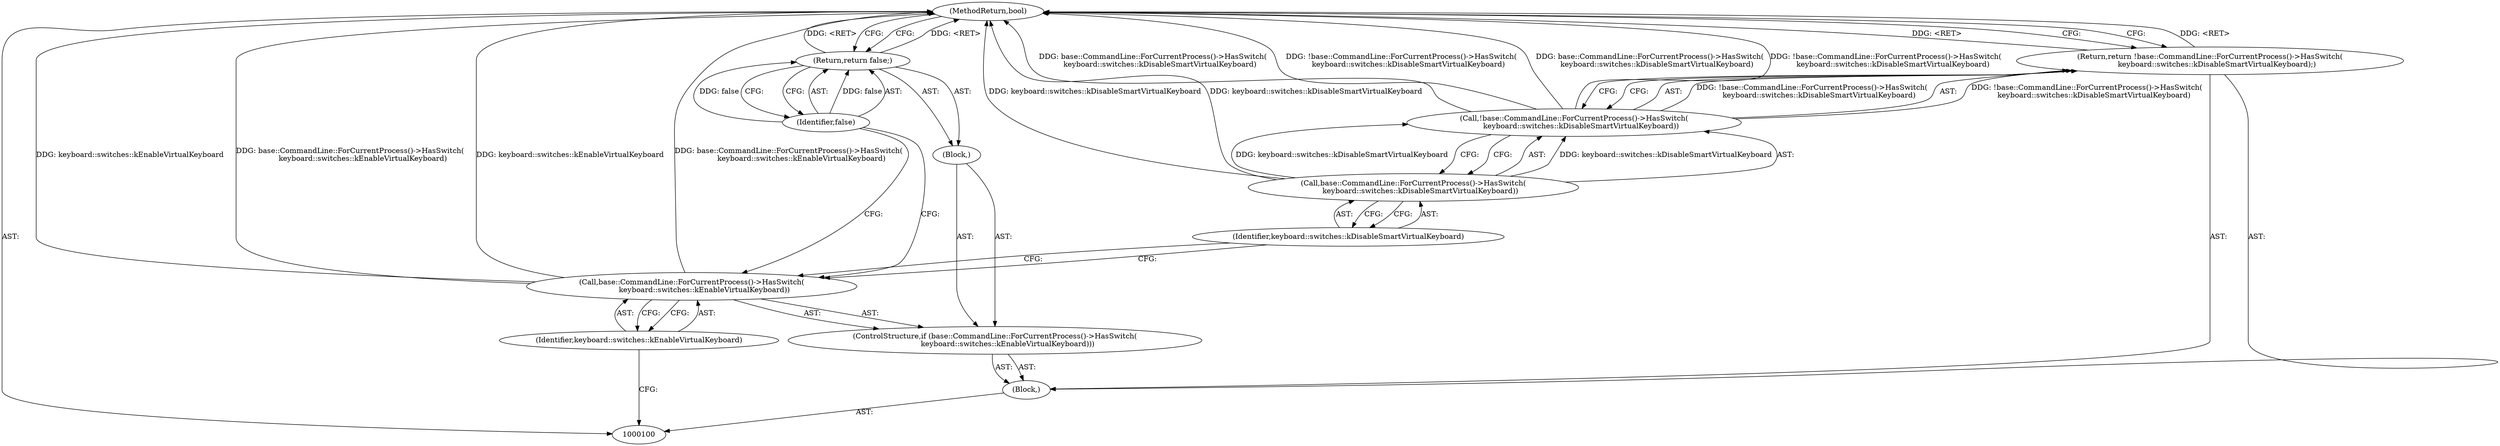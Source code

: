 digraph "1_Chrome_318530d771586b39056c0da7b8bdad03469a0dc4" {
"1000112" [label="(MethodReturn,bool)"];
"1000101" [label="(Block,)"];
"1000102" [label="(ControlStructure,if (base::CommandLine::ForCurrentProcess()->HasSwitch(\n           keyboard::switches::kEnableVirtualKeyboard)))"];
"1000103" [label="(Call,base::CommandLine::ForCurrentProcess()->HasSwitch(\n           keyboard::switches::kEnableVirtualKeyboard))"];
"1000104" [label="(Identifier,keyboard::switches::kEnableVirtualKeyboard)"];
"1000105" [label="(Block,)"];
"1000107" [label="(Identifier,false)"];
"1000106" [label="(Return,return false;)"];
"1000110" [label="(Call,base::CommandLine::ForCurrentProcess()->HasSwitch(\n      keyboard::switches::kDisableSmartVirtualKeyboard))"];
"1000108" [label="(Return,return !base::CommandLine::ForCurrentProcess()->HasSwitch(\n      keyboard::switches::kDisableSmartVirtualKeyboard);)"];
"1000109" [label="(Call,!base::CommandLine::ForCurrentProcess()->HasSwitch(\n      keyboard::switches::kDisableSmartVirtualKeyboard))"];
"1000111" [label="(Identifier,keyboard::switches::kDisableSmartVirtualKeyboard)"];
"1000112" -> "1000100"  [label="AST: "];
"1000112" -> "1000106"  [label="CFG: "];
"1000112" -> "1000108"  [label="CFG: "];
"1000108" -> "1000112"  [label="DDG: <RET>"];
"1000103" -> "1000112"  [label="DDG: keyboard::switches::kEnableVirtualKeyboard"];
"1000103" -> "1000112"  [label="DDG: base::CommandLine::ForCurrentProcess()->HasSwitch(\n           keyboard::switches::kEnableVirtualKeyboard)"];
"1000109" -> "1000112"  [label="DDG: base::CommandLine::ForCurrentProcess()->HasSwitch(\n      keyboard::switches::kDisableSmartVirtualKeyboard)"];
"1000109" -> "1000112"  [label="DDG: !base::CommandLine::ForCurrentProcess()->HasSwitch(\n      keyboard::switches::kDisableSmartVirtualKeyboard)"];
"1000110" -> "1000112"  [label="DDG: keyboard::switches::kDisableSmartVirtualKeyboard"];
"1000106" -> "1000112"  [label="DDG: <RET>"];
"1000101" -> "1000100"  [label="AST: "];
"1000102" -> "1000101"  [label="AST: "];
"1000108" -> "1000101"  [label="AST: "];
"1000102" -> "1000101"  [label="AST: "];
"1000103" -> "1000102"  [label="AST: "];
"1000105" -> "1000102"  [label="AST: "];
"1000103" -> "1000102"  [label="AST: "];
"1000103" -> "1000104"  [label="CFG: "];
"1000104" -> "1000103"  [label="AST: "];
"1000107" -> "1000103"  [label="CFG: "];
"1000111" -> "1000103"  [label="CFG: "];
"1000103" -> "1000112"  [label="DDG: keyboard::switches::kEnableVirtualKeyboard"];
"1000103" -> "1000112"  [label="DDG: base::CommandLine::ForCurrentProcess()->HasSwitch(\n           keyboard::switches::kEnableVirtualKeyboard)"];
"1000104" -> "1000103"  [label="AST: "];
"1000104" -> "1000100"  [label="CFG: "];
"1000103" -> "1000104"  [label="CFG: "];
"1000105" -> "1000102"  [label="AST: "];
"1000106" -> "1000105"  [label="AST: "];
"1000107" -> "1000106"  [label="AST: "];
"1000107" -> "1000103"  [label="CFG: "];
"1000106" -> "1000107"  [label="CFG: "];
"1000107" -> "1000106"  [label="DDG: false"];
"1000106" -> "1000105"  [label="AST: "];
"1000106" -> "1000107"  [label="CFG: "];
"1000107" -> "1000106"  [label="AST: "];
"1000112" -> "1000106"  [label="CFG: "];
"1000106" -> "1000112"  [label="DDG: <RET>"];
"1000107" -> "1000106"  [label="DDG: false"];
"1000110" -> "1000109"  [label="AST: "];
"1000110" -> "1000111"  [label="CFG: "];
"1000111" -> "1000110"  [label="AST: "];
"1000109" -> "1000110"  [label="CFG: "];
"1000110" -> "1000112"  [label="DDG: keyboard::switches::kDisableSmartVirtualKeyboard"];
"1000110" -> "1000109"  [label="DDG: keyboard::switches::kDisableSmartVirtualKeyboard"];
"1000108" -> "1000101"  [label="AST: "];
"1000108" -> "1000109"  [label="CFG: "];
"1000109" -> "1000108"  [label="AST: "];
"1000112" -> "1000108"  [label="CFG: "];
"1000108" -> "1000112"  [label="DDG: <RET>"];
"1000109" -> "1000108"  [label="DDG: !base::CommandLine::ForCurrentProcess()->HasSwitch(\n      keyboard::switches::kDisableSmartVirtualKeyboard)"];
"1000109" -> "1000108"  [label="AST: "];
"1000109" -> "1000110"  [label="CFG: "];
"1000110" -> "1000109"  [label="AST: "];
"1000108" -> "1000109"  [label="CFG: "];
"1000109" -> "1000112"  [label="DDG: base::CommandLine::ForCurrentProcess()->HasSwitch(\n      keyboard::switches::kDisableSmartVirtualKeyboard)"];
"1000109" -> "1000112"  [label="DDG: !base::CommandLine::ForCurrentProcess()->HasSwitch(\n      keyboard::switches::kDisableSmartVirtualKeyboard)"];
"1000109" -> "1000108"  [label="DDG: !base::CommandLine::ForCurrentProcess()->HasSwitch(\n      keyboard::switches::kDisableSmartVirtualKeyboard)"];
"1000110" -> "1000109"  [label="DDG: keyboard::switches::kDisableSmartVirtualKeyboard"];
"1000111" -> "1000110"  [label="AST: "];
"1000111" -> "1000103"  [label="CFG: "];
"1000110" -> "1000111"  [label="CFG: "];
}
